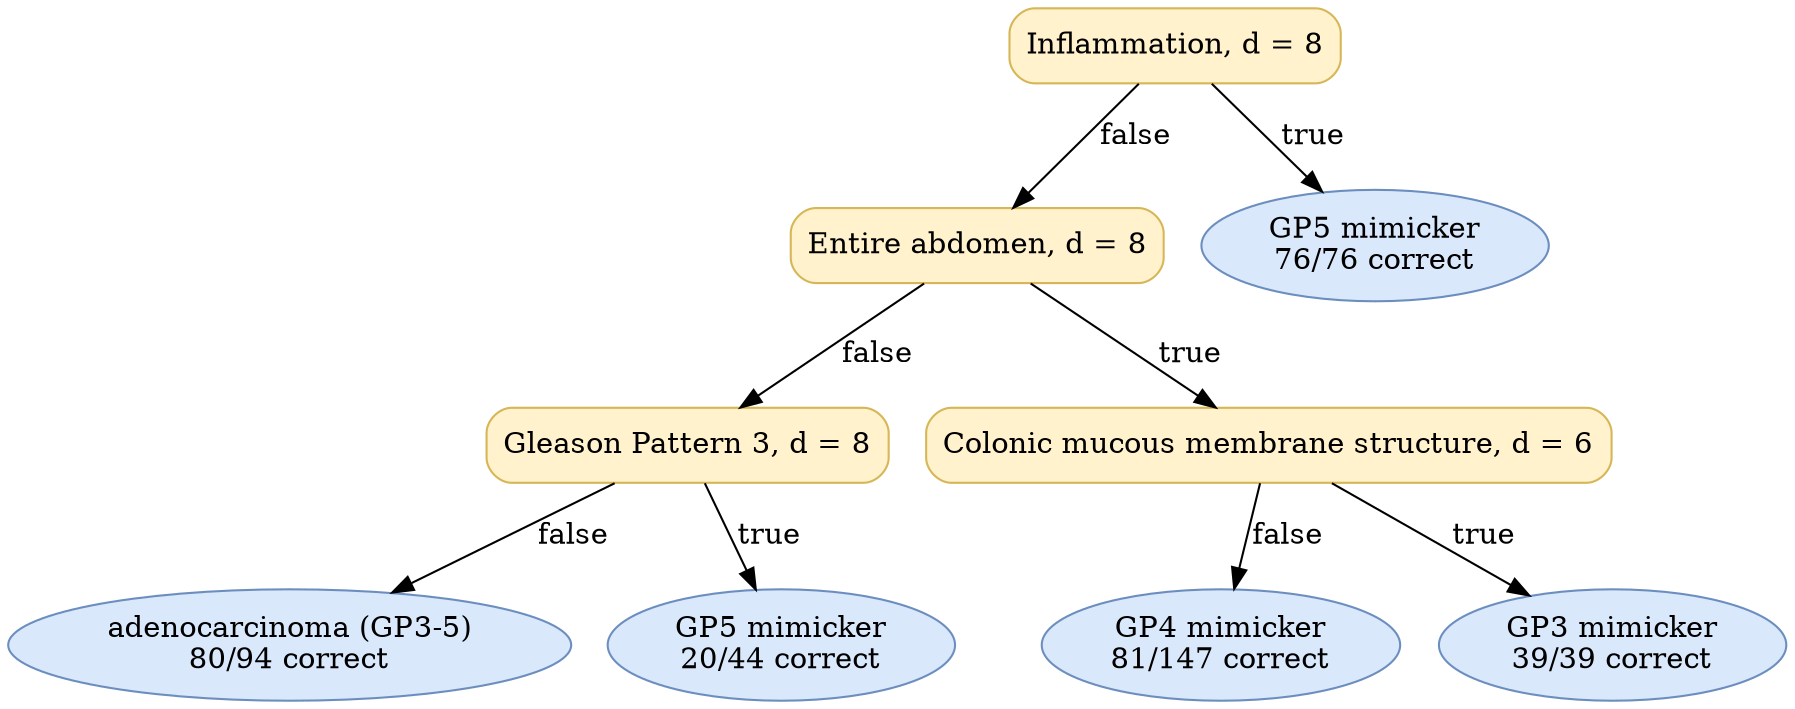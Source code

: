 digraph "DT" {
fontname="Times-Roman";
label="";
node [fontname="Times-Roman"];
Node1 [color="#D6B656", fillcolor="#FFF2CC", label="Inflammation, d = 8", shape="box", style="rounded,filled"];
Node2 [color="#D6B656", fillcolor="#FFF2CC", label="Entire abdomen, d = 8", shape="box", style="rounded,filled"];
Node3 [color="#D6B656", fillcolor="#FFF2CC", label="Gleason Pattern 3, d = 8", shape="box", style="rounded,filled"];
Node4 [color="#6C8EBF", fillcolor="#DAE8FC", label=<adenocarcinoma (GP3-5)<br/>80/94 correct>, shape="ellipse", style="rounded,filled"];
Node5 [color="#6C8EBF", fillcolor="#DAE8FC", label=<GP5 mimicker<br/>20/44 correct>, shape="ellipse", style="rounded,filled"];
Node6 [color="#D6B656", fillcolor="#FFF2CC", label="Colonic mucous membrane structure, d = 6", shape="box", style="rounded,filled"];
Node7 [color="#6C8EBF", fillcolor="#DAE8FC", label=<GP4 mimicker<br/>81/147 correct>, shape="ellipse", style="rounded,filled"];
Node8 [color="#6C8EBF", fillcolor="#DAE8FC", label=<GP3 mimicker<br/>39/39 correct>, shape="ellipse", style="rounded,filled"];
Node9 [color="#6C8EBF", fillcolor="#DAE8FC", label=<GP5 mimicker<br/>76/76 correct>, shape="ellipse", style="rounded,filled"];
Node1 -> Node2  [key=0, label="false"];
Node1 -> Node9  [key=0, label="true"];
Node2 -> Node3  [key=0, label="false"];
Node2 -> Node6  [key=0, label="true"];
Node3 -> Node4  [key=0, label="false"];
Node3 -> Node5  [key=0, label="true"];
Node6 -> Node7  [key=0, label="false"];
Node6 -> Node8  [key=0, label="true"];
}
